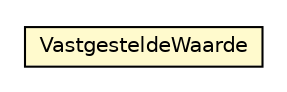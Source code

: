 #!/usr/local/bin/dot
#
# Class diagram 
# Generated by UMLGraph version R5_6-24-gf6e263 (http://www.umlgraph.org/)
#

digraph G {
	edge [fontname="Helvetica",fontsize=10,labelfontname="Helvetica",labelfontsize=10];
	node [fontname="Helvetica",fontsize=10,shape=plaintext];
	nodesep=0.25;
	ranksep=0.5;
	// nl.egem.stuf.sector.bg._0204.WOZFund.VastgesteldeWaarde
	c246593 [label=<<table title="nl.egem.stuf.sector.bg._0204.WOZFund.VastgesteldeWaarde" border="0" cellborder="1" cellspacing="0" cellpadding="2" port="p" bgcolor="lemonChiffon" href="./WOZFund.VastgesteldeWaarde.html">
		<tr><td><table border="0" cellspacing="0" cellpadding="1">
<tr><td align="center" balign="center"> VastgesteldeWaarde </td></tr>
		</table></td></tr>
		</table>>, URL="./WOZFund.VastgesteldeWaarde.html", fontname="Helvetica", fontcolor="black", fontsize=10.0];
}

